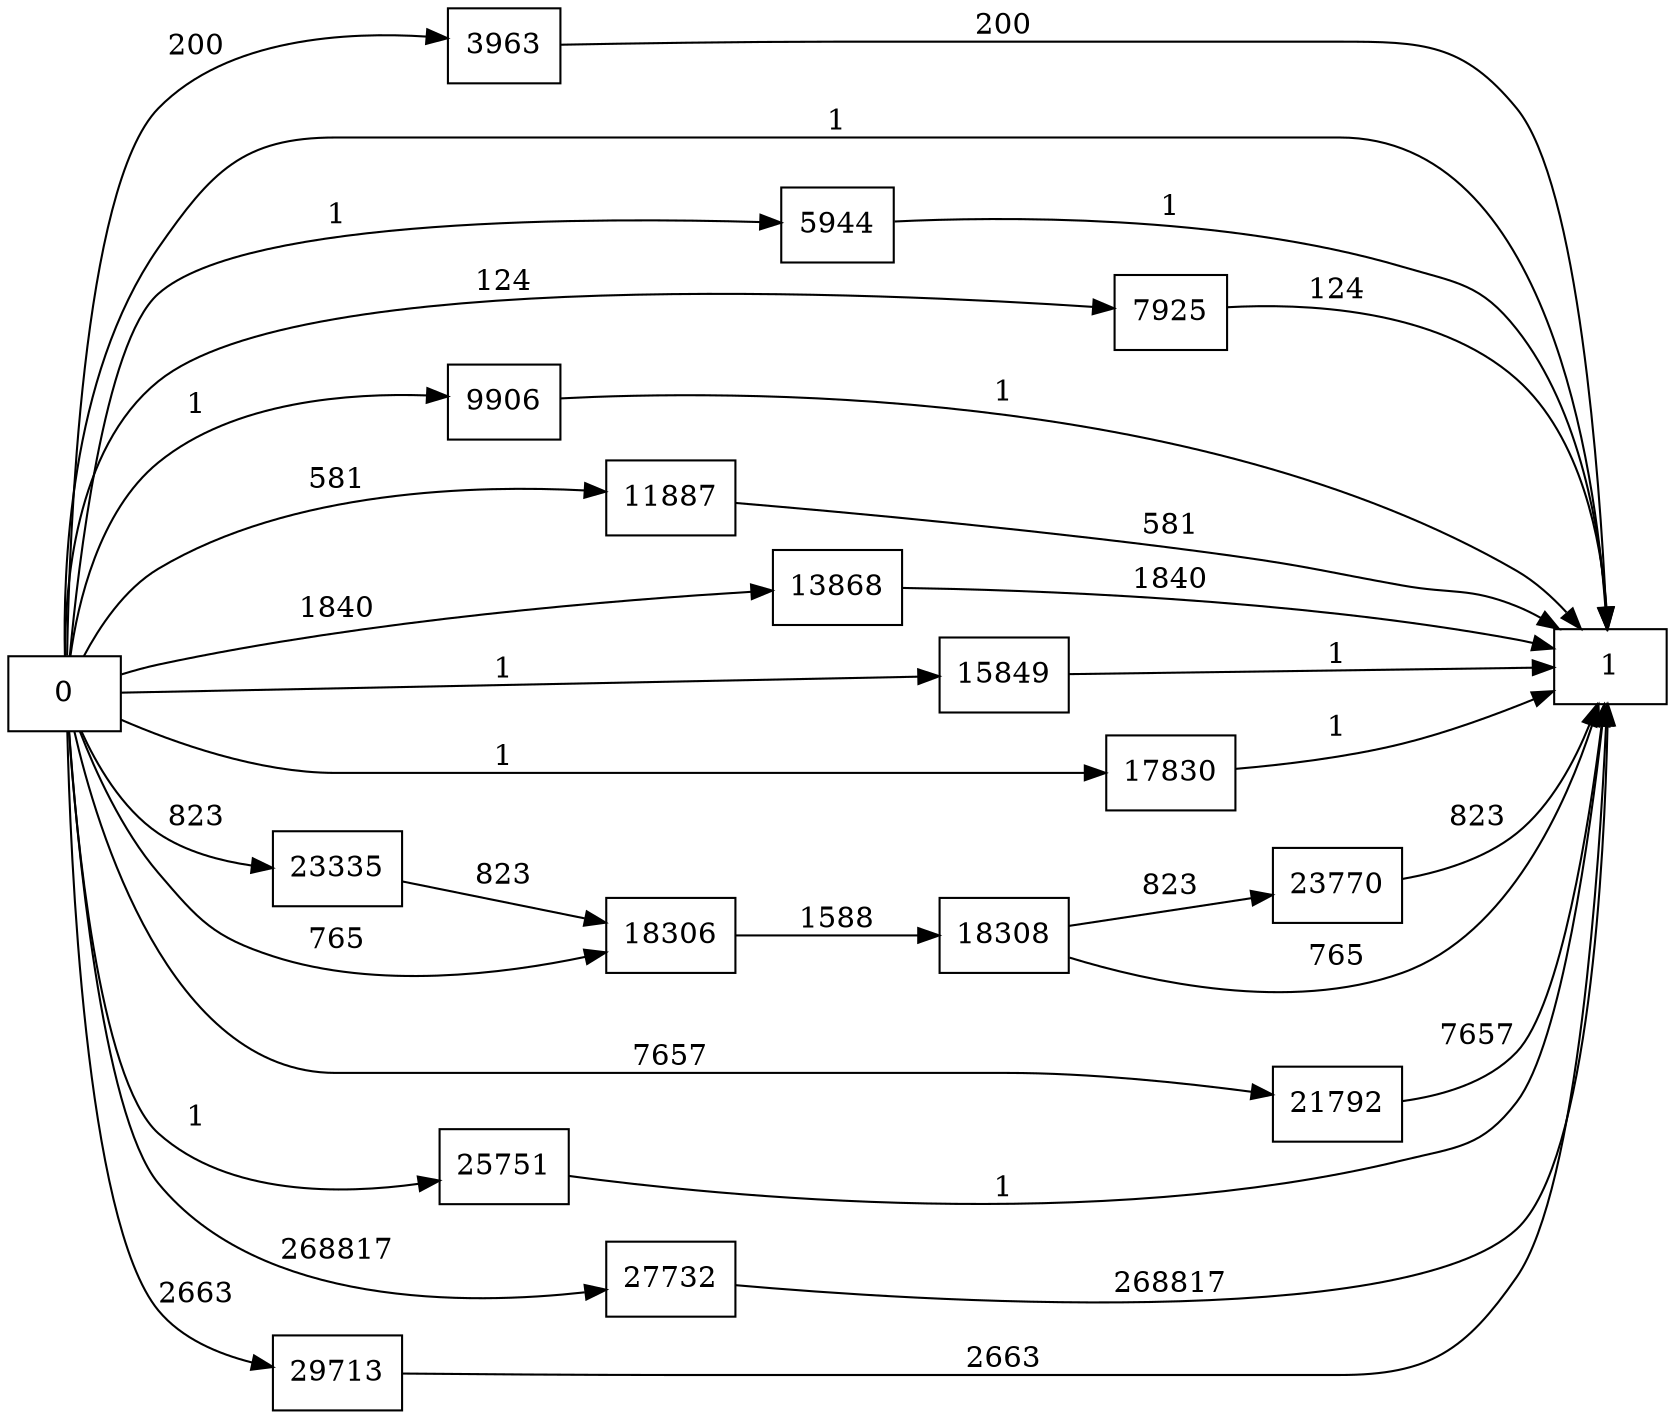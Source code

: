 digraph {
	graph [rankdir=LR]
	node [shape=rectangle]
	3963 -> 1 [label=200]
	5944 -> 1 [label=1]
	7925 -> 1 [label=124]
	9906 -> 1 [label=1]
	11887 -> 1 [label=581]
	13868 -> 1 [label=1840]
	15849 -> 1 [label=1]
	17830 -> 1 [label=1]
	18306 -> 18308 [label=1588]
	18308 -> 1 [label=765]
	18308 -> 23770 [label=823]
	21792 -> 1 [label=7657]
	23335 -> 18306 [label=823]
	23770 -> 1 [label=823]
	25751 -> 1 [label=1]
	27732 -> 1 [label=268817]
	29713 -> 1 [label=2663]
	0 -> 1 [label=1]
	0 -> 3963 [label=200]
	0 -> 5944 [label=1]
	0 -> 7925 [label=124]
	0 -> 9906 [label=1]
	0 -> 11887 [label=581]
	0 -> 13868 [label=1840]
	0 -> 15849 [label=1]
	0 -> 17830 [label=1]
	0 -> 18306 [label=765]
	0 -> 21792 [label=7657]
	0 -> 23335 [label=823]
	0 -> 25751 [label=1]
	0 -> 27732 [label=268817]
	0 -> 29713 [label=2663]
}
